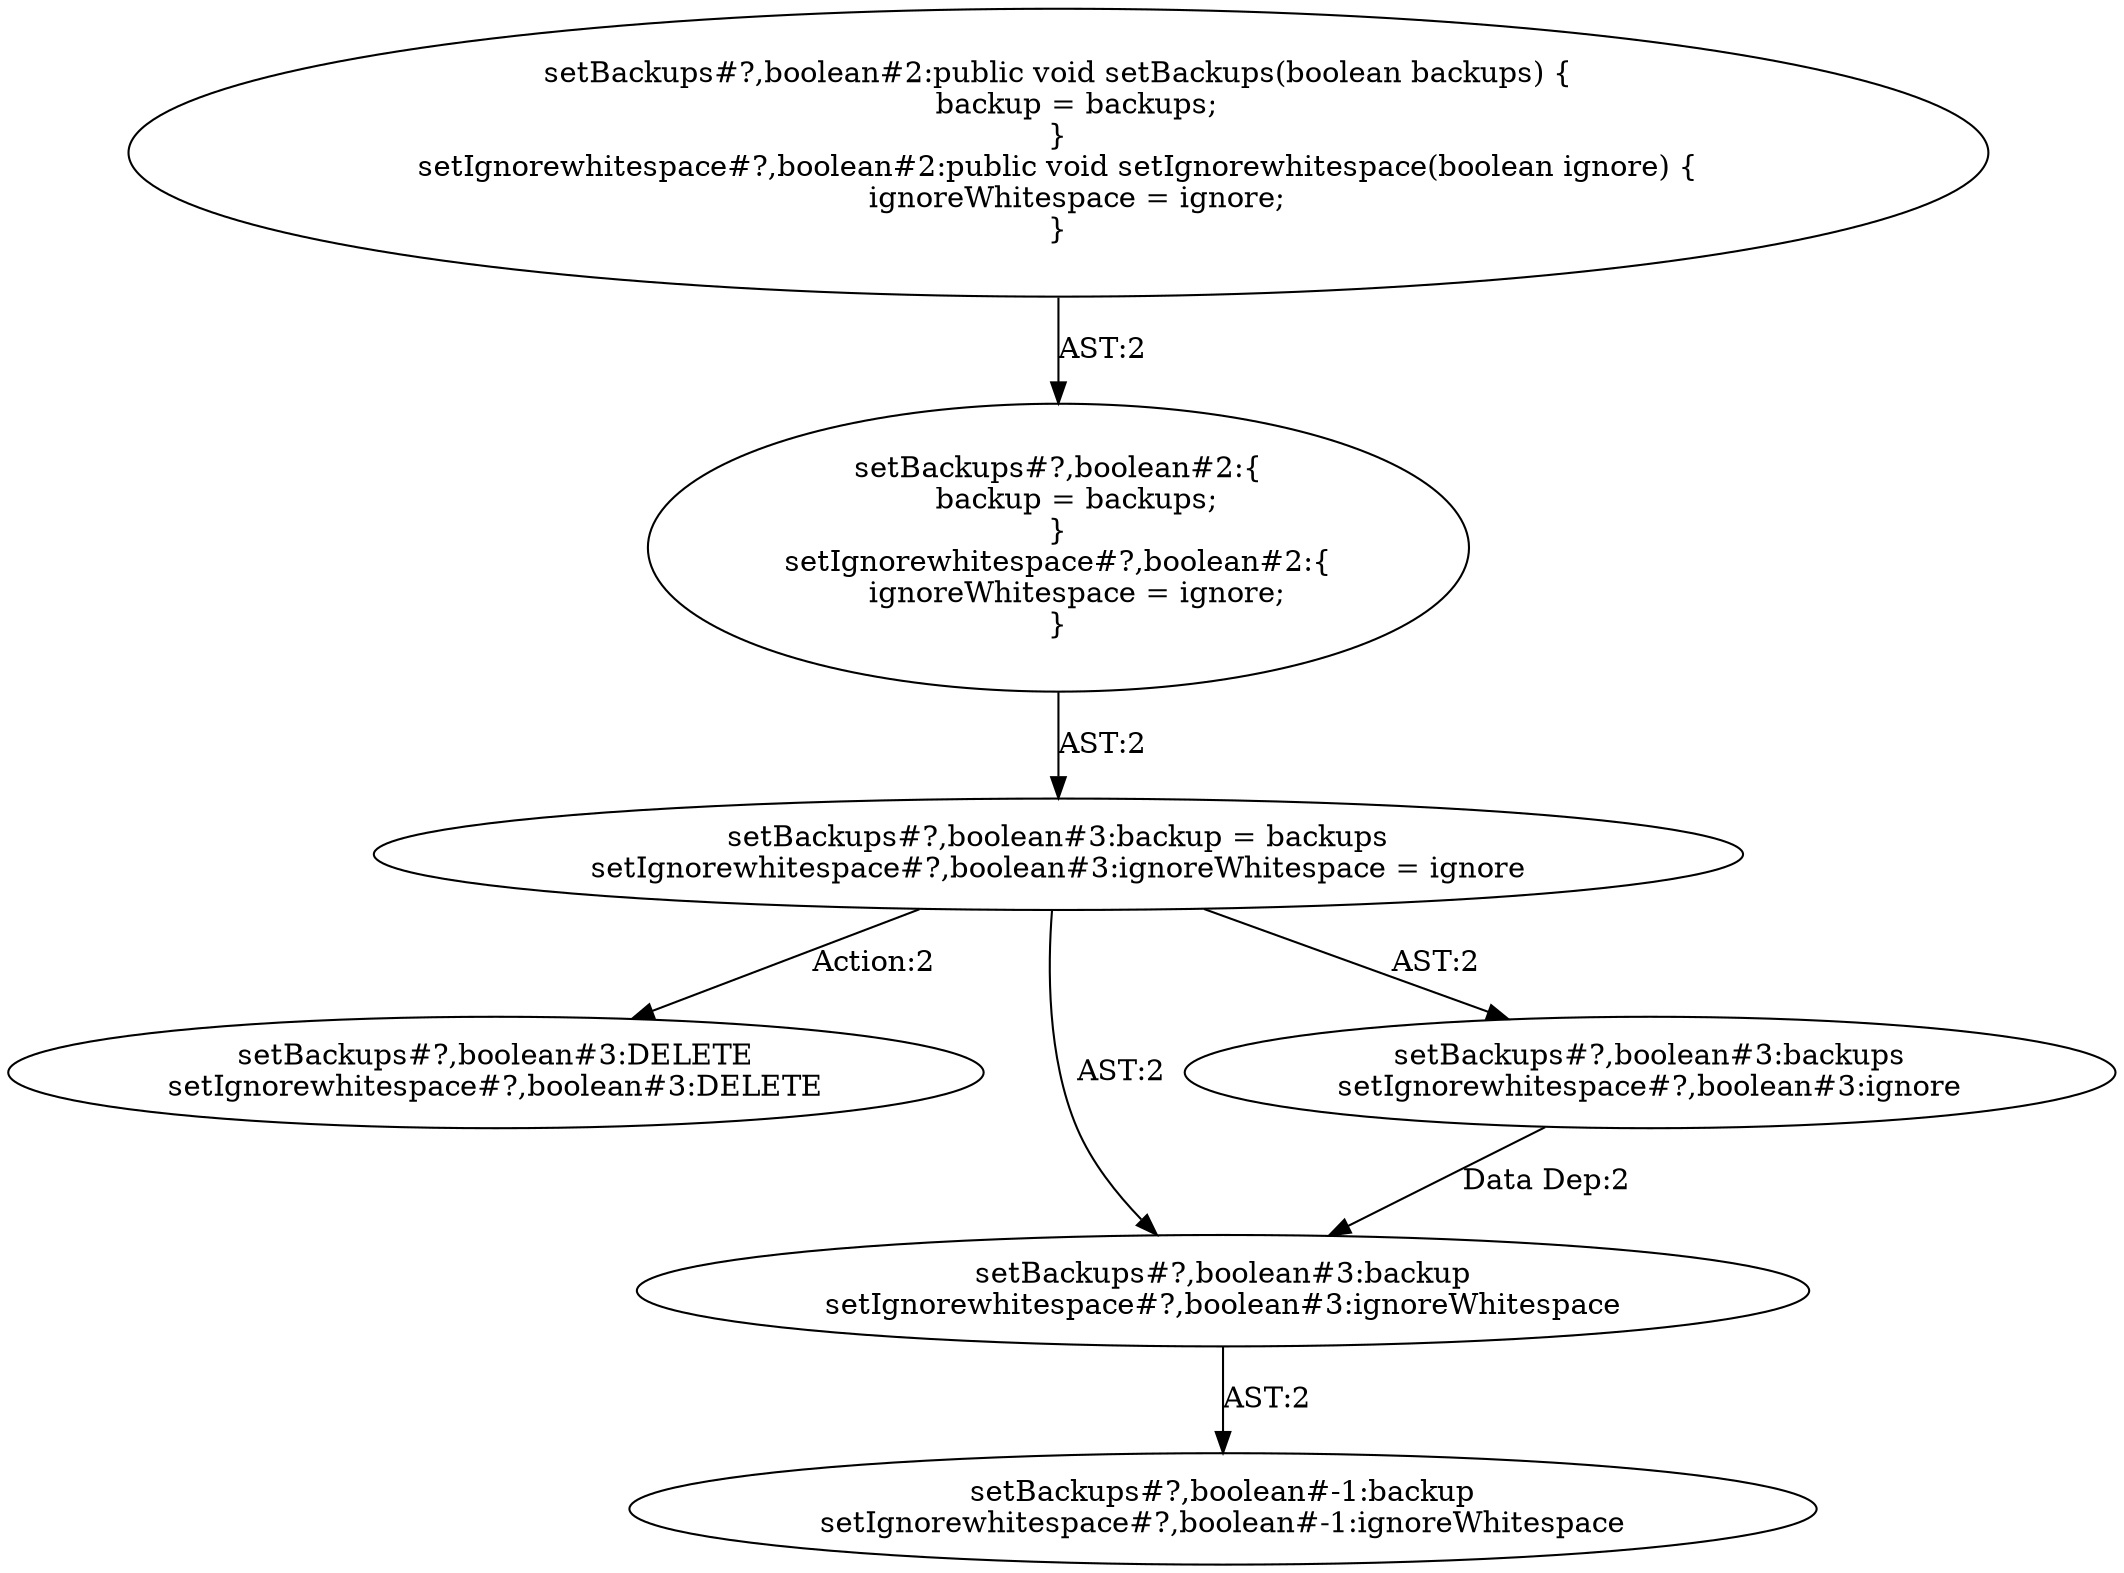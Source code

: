 digraph "Pattern" {
0 [label="setBackups#?,boolean#3:DELETE
setIgnorewhitespace#?,boolean#3:DELETE" shape=ellipse]
1 [label="setBackups#?,boolean#3:backup = backups
setIgnorewhitespace#?,boolean#3:ignoreWhitespace = ignore" shape=ellipse]
2 [label="setBackups#?,boolean#2:\{
    backup = backups;
\}
setIgnorewhitespace#?,boolean#2:\{
    ignoreWhitespace = ignore;
\}" shape=ellipse]
3 [label="setBackups#?,boolean#2:public void setBackups(boolean backups) \{
    backup = backups;
\}
setIgnorewhitespace#?,boolean#2:public void setIgnorewhitespace(boolean ignore) \{
    ignoreWhitespace = ignore;
\}" shape=ellipse]
4 [label="setBackups#?,boolean#3:backup
setIgnorewhitespace#?,boolean#3:ignoreWhitespace" shape=ellipse]
5 [label="setBackups#?,boolean#3:backups
setIgnorewhitespace#?,boolean#3:ignore" shape=ellipse]
6 [label="setBackups#?,boolean#-1:backup
setIgnorewhitespace#?,boolean#-1:ignoreWhitespace" shape=ellipse]
1 -> 0 [label="Action:2"];
1 -> 4 [label="AST:2"];
1 -> 5 [label="AST:2"];
2 -> 1 [label="AST:2"];
3 -> 2 [label="AST:2"];
4 -> 6 [label="AST:2"];
5 -> 4 [label="Data Dep:2"];
}